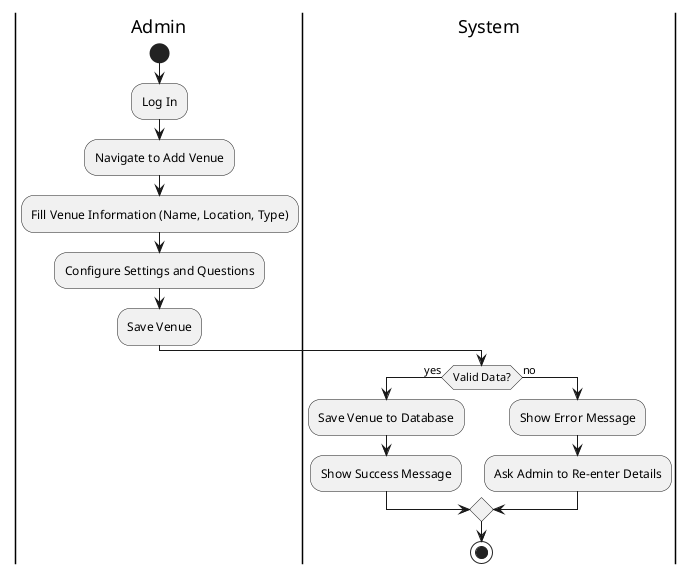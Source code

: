 @startuml
|Admin|
start
:Log In;
:Navigate to Add Venue;
:Fill Venue Information (Name, Location, Type);
:Configure Settings and Questions;
:Save Venue;
|System|
if (Valid Data?) then (yes)
    :Save Venue to Database;
    :Show Success Message;
else (no)
    :Show Error Message;
    :Ask Admin to Re-enter Details;
endif
stop
@enduml
